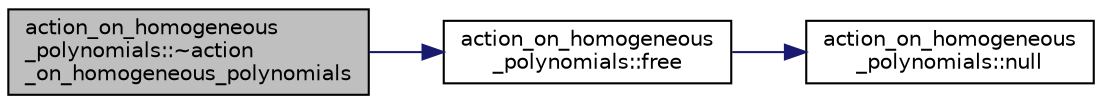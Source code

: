 digraph "action_on_homogeneous_polynomials::~action_on_homogeneous_polynomials"
{
  edge [fontname="Helvetica",fontsize="10",labelfontname="Helvetica",labelfontsize="10"];
  node [fontname="Helvetica",fontsize="10",shape=record];
  rankdir="LR";
  Node3 [label="action_on_homogeneous\l_polynomials::~action\l_on_homogeneous_polynomials",height=0.2,width=0.4,color="black", fillcolor="grey75", style="filled", fontcolor="black"];
  Node3 -> Node4 [color="midnightblue",fontsize="10",style="solid",fontname="Helvetica"];
  Node4 [label="action_on_homogeneous\l_polynomials::free",height=0.2,width=0.4,color="black", fillcolor="white", style="filled",URL="$d5/dd4/classaction__on__homogeneous__polynomials.html#a302a2cb060c4808c8ee80c70a19fd61b"];
  Node4 -> Node5 [color="midnightblue",fontsize="10",style="solid",fontname="Helvetica"];
  Node5 [label="action_on_homogeneous\l_polynomials::null",height=0.2,width=0.4,color="black", fillcolor="white", style="filled",URL="$d5/dd4/classaction__on__homogeneous__polynomials.html#ae7bfa2850b5d97dbbe5f8effdfb5a268"];
}
